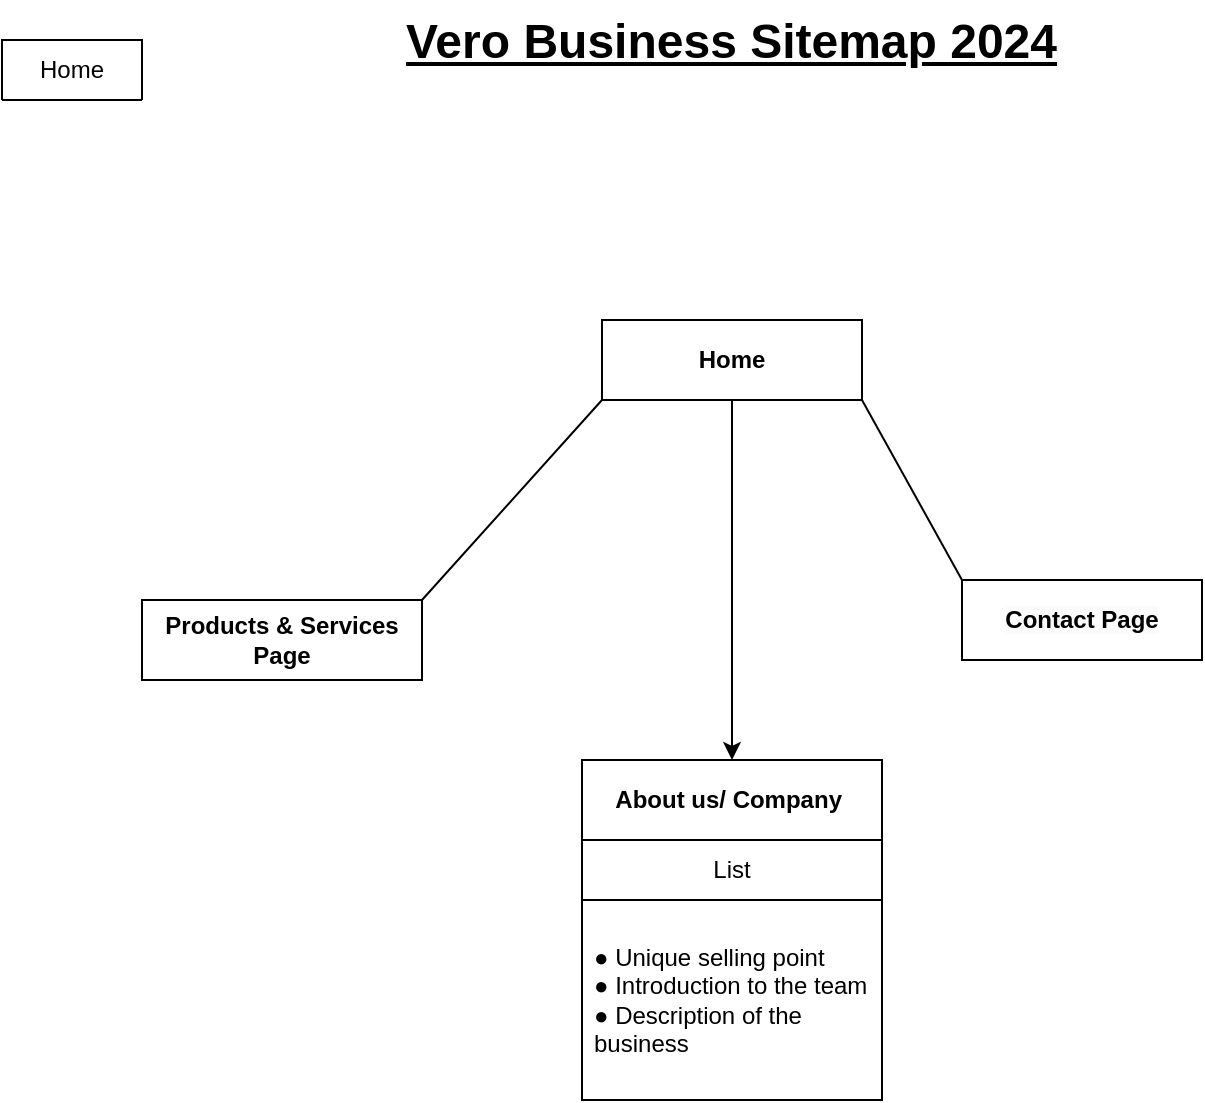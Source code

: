 <mxfile version="24.8.2">
  <diagram name="Page-1" id="A0hWKiQMjQSMnbhwBFXc">
    <mxGraphModel dx="985" dy="640" grid="1" gridSize="10" guides="1" tooltips="1" connect="1" arrows="1" fold="1" page="1" pageScale="1" pageWidth="850" pageHeight="1100" math="0" shadow="0">
      <root>
        <mxCell id="0" />
        <mxCell id="1" parent="0" />
        <mxCell id="HKQunx7O__zHXJOCFJla-1" value="Home" style="swimlane;fontStyle=0;childLayout=stackLayout;horizontal=1;startSize=30;horizontalStack=0;resizeParent=1;resizeParentMax=0;resizeLast=0;collapsible=1;marginBottom=0;whiteSpace=wrap;html=1;" parent="1" vertex="1" collapsed="1">
          <mxGeometry x="40" y="30" width="70" height="30" as="geometry">
            <mxRectangle x="40" y="30" width="140" height="120" as="alternateBounds" />
          </mxGeometry>
        </mxCell>
        <mxCell id="HKQunx7O__zHXJOCFJla-2" value="About us/ Company&amp;nbsp;" style="text;strokeColor=none;fillColor=none;align=left;verticalAlign=middle;spacingLeft=4;spacingRight=4;overflow=hidden;points=[[0,0.5],[1,0.5]];portConstraint=eastwest;rotatable=0;whiteSpace=wrap;html=1;" parent="HKQunx7O__zHXJOCFJla-1" vertex="1">
          <mxGeometry y="30" width="140" height="30" as="geometry" />
        </mxCell>
        <mxCell id="HKQunx7O__zHXJOCFJla-3" value="Products &amp;amp; Services Page" style="text;strokeColor=none;fillColor=none;align=left;verticalAlign=middle;spacingLeft=4;spacingRight=4;overflow=hidden;points=[[0,0.5],[1,0.5]];portConstraint=eastwest;rotatable=0;whiteSpace=wrap;html=1;" parent="HKQunx7O__zHXJOCFJla-1" vertex="1">
          <mxGeometry y="60" width="140" height="30" as="geometry" />
        </mxCell>
        <mxCell id="HKQunx7O__zHXJOCFJla-4" value="Contact Page" style="text;strokeColor=none;fillColor=none;align=left;verticalAlign=middle;spacingLeft=4;spacingRight=4;overflow=hidden;points=[[0,0.5],[1,0.5]];portConstraint=eastwest;rotatable=0;whiteSpace=wrap;html=1;" parent="HKQunx7O__zHXJOCFJla-1" vertex="1">
          <mxGeometry y="90" width="140" height="30" as="geometry" />
        </mxCell>
        <mxCell id="HKQunx7O__zHXJOCFJla-5" value="&lt;b&gt;Home&lt;/b&gt;" style="rounded=0;whiteSpace=wrap;html=1;" parent="1" vertex="1">
          <mxGeometry x="340" y="170" width="130" height="40" as="geometry" />
        </mxCell>
        <mxCell id="HKQunx7O__zHXJOCFJla-7" value="" style="endArrow=classic;html=1;rounded=0;exitX=0.5;exitY=1;exitDx=0;exitDy=0;entryX=0.5;entryY=0;entryDx=0;entryDy=0;" parent="1" source="HKQunx7O__zHXJOCFJla-5" target="HKQunx7O__zHXJOCFJla-9" edge="1">
          <mxGeometry width="50" height="50" relative="1" as="geometry">
            <mxPoint x="380" y="300" as="sourcePoint" />
            <mxPoint x="390" y="320" as="targetPoint" />
          </mxGeometry>
        </mxCell>
        <mxCell id="HKQunx7O__zHXJOCFJla-9" value="&lt;span style=&quot;text-align: left;&quot;&gt;&lt;b&gt;About us/ Company&amp;nbsp;&lt;/b&gt;&lt;/span&gt;" style="rounded=0;whiteSpace=wrap;html=1;" parent="1" vertex="1">
          <mxGeometry x="330" y="390" width="150" height="40" as="geometry" />
        </mxCell>
        <mxCell id="HKQunx7O__zHXJOCFJla-10" value="" style="endArrow=none;html=1;rounded=0;entryX=0;entryY=1;entryDx=0;entryDy=0;exitX=1;exitY=0;exitDx=0;exitDy=0;" parent="1" source="HKQunx7O__zHXJOCFJla-17" target="HKQunx7O__zHXJOCFJla-5" edge="1">
          <mxGeometry width="50" height="50" relative="1" as="geometry">
            <mxPoint x="253" y="313" as="sourcePoint" />
            <mxPoint x="520" y="290" as="targetPoint" />
          </mxGeometry>
        </mxCell>
        <mxCell id="HKQunx7O__zHXJOCFJla-13" value="&lt;span style=&quot;color: rgb(0, 0, 0); font-family: Helvetica; font-size: 12px; font-style: normal; font-variant-ligatures: normal; font-variant-caps: normal; letter-spacing: normal; orphans: 2; text-align: left; text-indent: 0px; text-transform: none; widows: 2; word-spacing: 0px; -webkit-text-stroke-width: 0px; white-space: normal; background-color: rgb(251, 251, 251); text-decoration-thickness: initial; text-decoration-style: initial; text-decoration-color: initial; float: none; display: inline !important;&quot;&gt;&lt;b&gt;Contact Page&lt;/b&gt;&lt;/span&gt;" style="rounded=0;whiteSpace=wrap;html=1;" parent="1" vertex="1">
          <mxGeometry x="520" y="300" width="120" height="40" as="geometry" />
        </mxCell>
        <mxCell id="HKQunx7O__zHXJOCFJla-17" value="&lt;b style=&quot;text-align: left;&quot;&gt;Products &amp;amp; Services Page&lt;/b&gt;" style="rounded=0;whiteSpace=wrap;html=1;" parent="1" vertex="1">
          <mxGeometry x="110" y="310" width="140" height="40" as="geometry" />
        </mxCell>
        <mxCell id="HKQunx7O__zHXJOCFJla-20" value="" style="endArrow=none;html=1;rounded=0;exitX=1;exitY=1;exitDx=0;exitDy=0;entryX=0;entryY=0;entryDx=0;entryDy=0;" parent="1" source="HKQunx7O__zHXJOCFJla-5" target="HKQunx7O__zHXJOCFJla-13" edge="1">
          <mxGeometry width="50" height="50" relative="1" as="geometry">
            <mxPoint x="470" y="330" as="sourcePoint" />
            <mxPoint x="530" y="310" as="targetPoint" />
          </mxGeometry>
        </mxCell>
        <mxCell id="zaC_Tw9AJUwiArD0EuJi-2" value="&lt;h1 style=&quot;margin-top: 0px;&quot;&gt;&lt;u&gt;Vero Business Sitemap 2024&lt;/u&gt;&lt;/h1&gt;" style="text;html=1;whiteSpace=wrap;overflow=hidden;rounded=0;" vertex="1" parent="1">
          <mxGeometry x="240" y="10" width="340" height="50" as="geometry" />
        </mxCell>
        <mxCell id="zaC_Tw9AJUwiArD0EuJi-3" value="List" style="swimlane;fontStyle=0;childLayout=stackLayout;horizontal=1;startSize=30;horizontalStack=0;resizeParent=1;resizeParentMax=0;resizeLast=0;collapsible=1;marginBottom=0;whiteSpace=wrap;html=1;" vertex="1" parent="1">
          <mxGeometry x="330" y="430" width="150" height="130" as="geometry" />
        </mxCell>
        <mxCell id="zaC_Tw9AJUwiArD0EuJi-4" value="● Unique selling point&lt;br&gt;● Introduction to the team&amp;nbsp;&lt;div&gt;● Description of the business&lt;/div&gt;" style="text;strokeColor=none;fillColor=none;align=left;verticalAlign=middle;spacingLeft=4;spacingRight=4;overflow=hidden;points=[[0,0.5],[1,0.5]];portConstraint=eastwest;rotatable=0;whiteSpace=wrap;html=1;" vertex="1" parent="zaC_Tw9AJUwiArD0EuJi-3">
          <mxGeometry y="30" width="150" height="100" as="geometry" />
        </mxCell>
      </root>
    </mxGraphModel>
  </diagram>
</mxfile>
